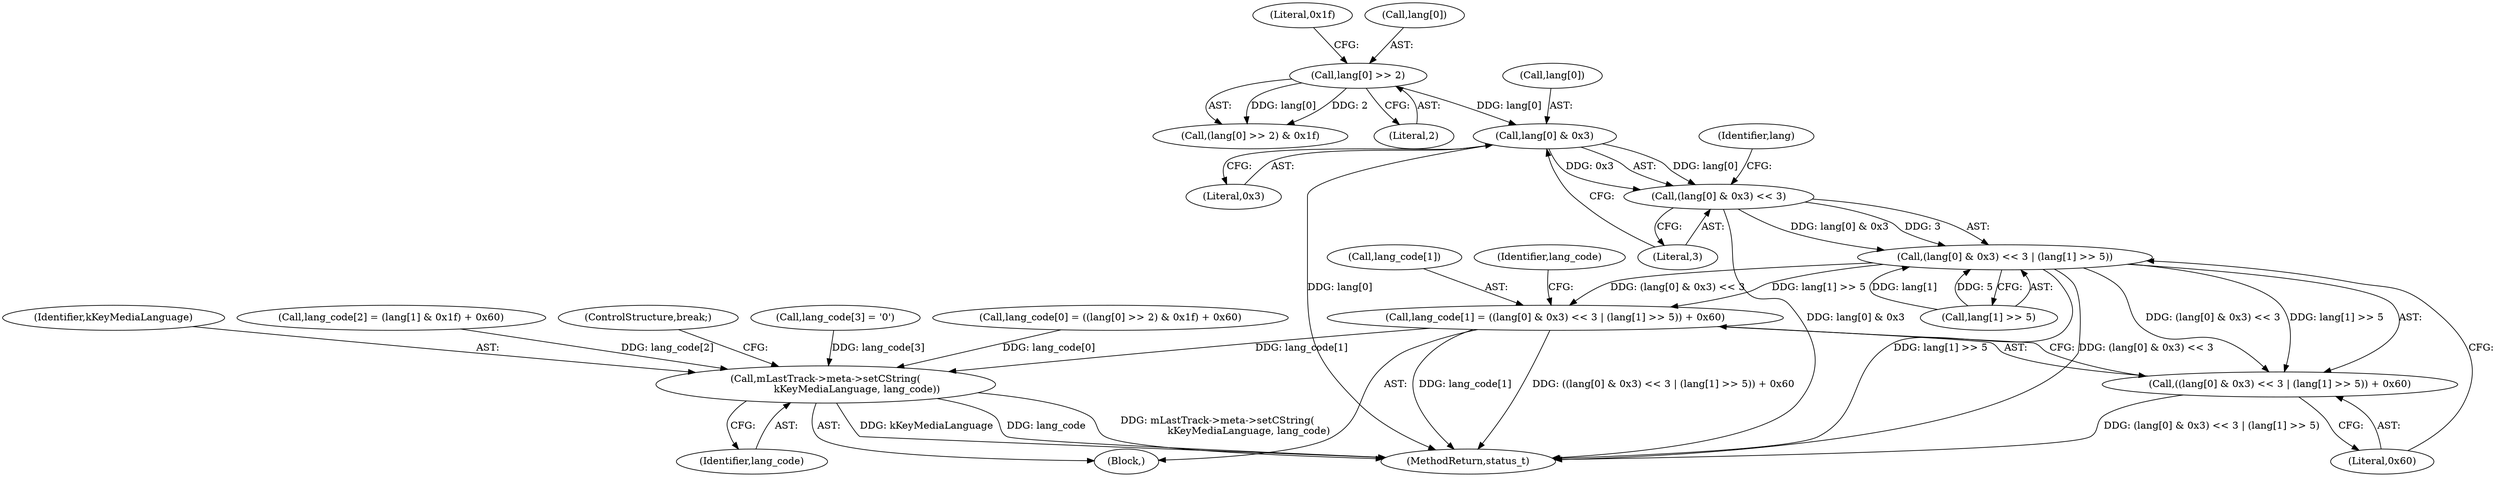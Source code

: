 digraph "0_Android_2674a7218eaa3c87f2ee26d26da5b9170e10f859@array" {
"1001335" [label="(Call,lang[0] & 0x3)"];
"1001321" [label="(Call,lang[0] >> 2)"];
"1001334" [label="(Call,(lang[0] & 0x3) << 3)"];
"1001333" [label="(Call,(lang[0] & 0x3) << 3 | (lang[1] >> 5))"];
"1001328" [label="(Call,lang_code[1] = ((lang[0] & 0x3) << 3 | (lang[1] >> 5)) + 0x60)"];
"1001363" [label="(Call,mLastTrack->meta->setCString(\n                    kKeyMediaLanguage, lang_code))"];
"1001332" [label="(Call,((lang[0] & 0x3) << 3 | (lang[1] >> 5)) + 0x60)"];
"1001340" [label="(Literal,3)"];
"1001332" [label="(Call,((lang[0] & 0x3) << 3 | (lang[1] >> 5)) + 0x60)"];
"1002927" [label="(MethodReturn,status_t)"];
"1001329" [label="(Call,lang_code[1])"];
"1001325" [label="(Literal,2)"];
"1001336" [label="(Call,lang[0])"];
"1001339" [label="(Literal,0x3)"];
"1001366" [label="(ControlStructure,break;)"];
"1001335" [label="(Call,lang[0] & 0x3)"];
"1001358" [label="(Call,lang_code[3] = '\0')"];
"1001105" [label="(Block,)"];
"1001328" [label="(Call,lang_code[1] = ((lang[0] & 0x3) << 3 | (lang[1] >> 5)) + 0x60)"];
"1001343" [label="(Identifier,lang)"];
"1001333" [label="(Call,(lang[0] & 0x3) << 3 | (lang[1] >> 5))"];
"1001341" [label="(Call,lang[1] >> 5)"];
"1001334" [label="(Call,(lang[0] & 0x3) << 3)"];
"1001365" [label="(Identifier,lang_code)"];
"1001315" [label="(Call,lang_code[0] = ((lang[0] >> 2) & 0x1f) + 0x60)"];
"1001320" [label="(Call,(lang[0] >> 2) & 0x1f)"];
"1001364" [label="(Identifier,kKeyMediaLanguage)"];
"1001346" [label="(Literal,0x60)"];
"1001321" [label="(Call,lang[0] >> 2)"];
"1001326" [label="(Literal,0x1f)"];
"1001322" [label="(Call,lang[0])"];
"1001349" [label="(Identifier,lang_code)"];
"1001347" [label="(Call,lang_code[2] = (lang[1] & 0x1f) + 0x60)"];
"1001363" [label="(Call,mLastTrack->meta->setCString(\n                    kKeyMediaLanguage, lang_code))"];
"1001335" -> "1001334"  [label="AST: "];
"1001335" -> "1001339"  [label="CFG: "];
"1001336" -> "1001335"  [label="AST: "];
"1001339" -> "1001335"  [label="AST: "];
"1001340" -> "1001335"  [label="CFG: "];
"1001335" -> "1002927"  [label="DDG: lang[0]"];
"1001335" -> "1001334"  [label="DDG: lang[0]"];
"1001335" -> "1001334"  [label="DDG: 0x3"];
"1001321" -> "1001335"  [label="DDG: lang[0]"];
"1001321" -> "1001320"  [label="AST: "];
"1001321" -> "1001325"  [label="CFG: "];
"1001322" -> "1001321"  [label="AST: "];
"1001325" -> "1001321"  [label="AST: "];
"1001326" -> "1001321"  [label="CFG: "];
"1001321" -> "1001320"  [label="DDG: lang[0]"];
"1001321" -> "1001320"  [label="DDG: 2"];
"1001334" -> "1001333"  [label="AST: "];
"1001334" -> "1001340"  [label="CFG: "];
"1001340" -> "1001334"  [label="AST: "];
"1001343" -> "1001334"  [label="CFG: "];
"1001334" -> "1002927"  [label="DDG: lang[0] & 0x3"];
"1001334" -> "1001333"  [label="DDG: lang[0] & 0x3"];
"1001334" -> "1001333"  [label="DDG: 3"];
"1001333" -> "1001332"  [label="AST: "];
"1001333" -> "1001341"  [label="CFG: "];
"1001341" -> "1001333"  [label="AST: "];
"1001346" -> "1001333"  [label="CFG: "];
"1001333" -> "1002927"  [label="DDG: lang[1] >> 5"];
"1001333" -> "1002927"  [label="DDG: (lang[0] & 0x3) << 3"];
"1001333" -> "1001328"  [label="DDG: (lang[0] & 0x3) << 3"];
"1001333" -> "1001328"  [label="DDG: lang[1] >> 5"];
"1001333" -> "1001332"  [label="DDG: (lang[0] & 0x3) << 3"];
"1001333" -> "1001332"  [label="DDG: lang[1] >> 5"];
"1001341" -> "1001333"  [label="DDG: lang[1]"];
"1001341" -> "1001333"  [label="DDG: 5"];
"1001328" -> "1001105"  [label="AST: "];
"1001328" -> "1001332"  [label="CFG: "];
"1001329" -> "1001328"  [label="AST: "];
"1001332" -> "1001328"  [label="AST: "];
"1001349" -> "1001328"  [label="CFG: "];
"1001328" -> "1002927"  [label="DDG: lang_code[1]"];
"1001328" -> "1002927"  [label="DDG: ((lang[0] & 0x3) << 3 | (lang[1] >> 5)) + 0x60"];
"1001328" -> "1001363"  [label="DDG: lang_code[1]"];
"1001363" -> "1001105"  [label="AST: "];
"1001363" -> "1001365"  [label="CFG: "];
"1001364" -> "1001363"  [label="AST: "];
"1001365" -> "1001363"  [label="AST: "];
"1001366" -> "1001363"  [label="CFG: "];
"1001363" -> "1002927"  [label="DDG: mLastTrack->meta->setCString(\n                    kKeyMediaLanguage, lang_code)"];
"1001363" -> "1002927"  [label="DDG: kKeyMediaLanguage"];
"1001363" -> "1002927"  [label="DDG: lang_code"];
"1001358" -> "1001363"  [label="DDG: lang_code[3]"];
"1001315" -> "1001363"  [label="DDG: lang_code[0]"];
"1001347" -> "1001363"  [label="DDG: lang_code[2]"];
"1001332" -> "1001346"  [label="CFG: "];
"1001346" -> "1001332"  [label="AST: "];
"1001332" -> "1002927"  [label="DDG: (lang[0] & 0x3) << 3 | (lang[1] >> 5)"];
}
